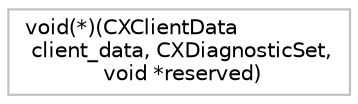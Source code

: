 digraph "Graphical Class Hierarchy"
{
 // LATEX_PDF_SIZE
  bgcolor="transparent";
  edge [fontname="Helvetica",fontsize="10",labelfontname="Helvetica",labelfontsize="10"];
  node [fontname="Helvetica",fontsize="10",shape=record];
  rankdir="LR";
  Node0 [label="void(*)(CXClientData\l client_data, CXDiagnosticSet,\l void *reserved)",height=0.2,width=0.4,color="grey75",tooltip=" "];
}
